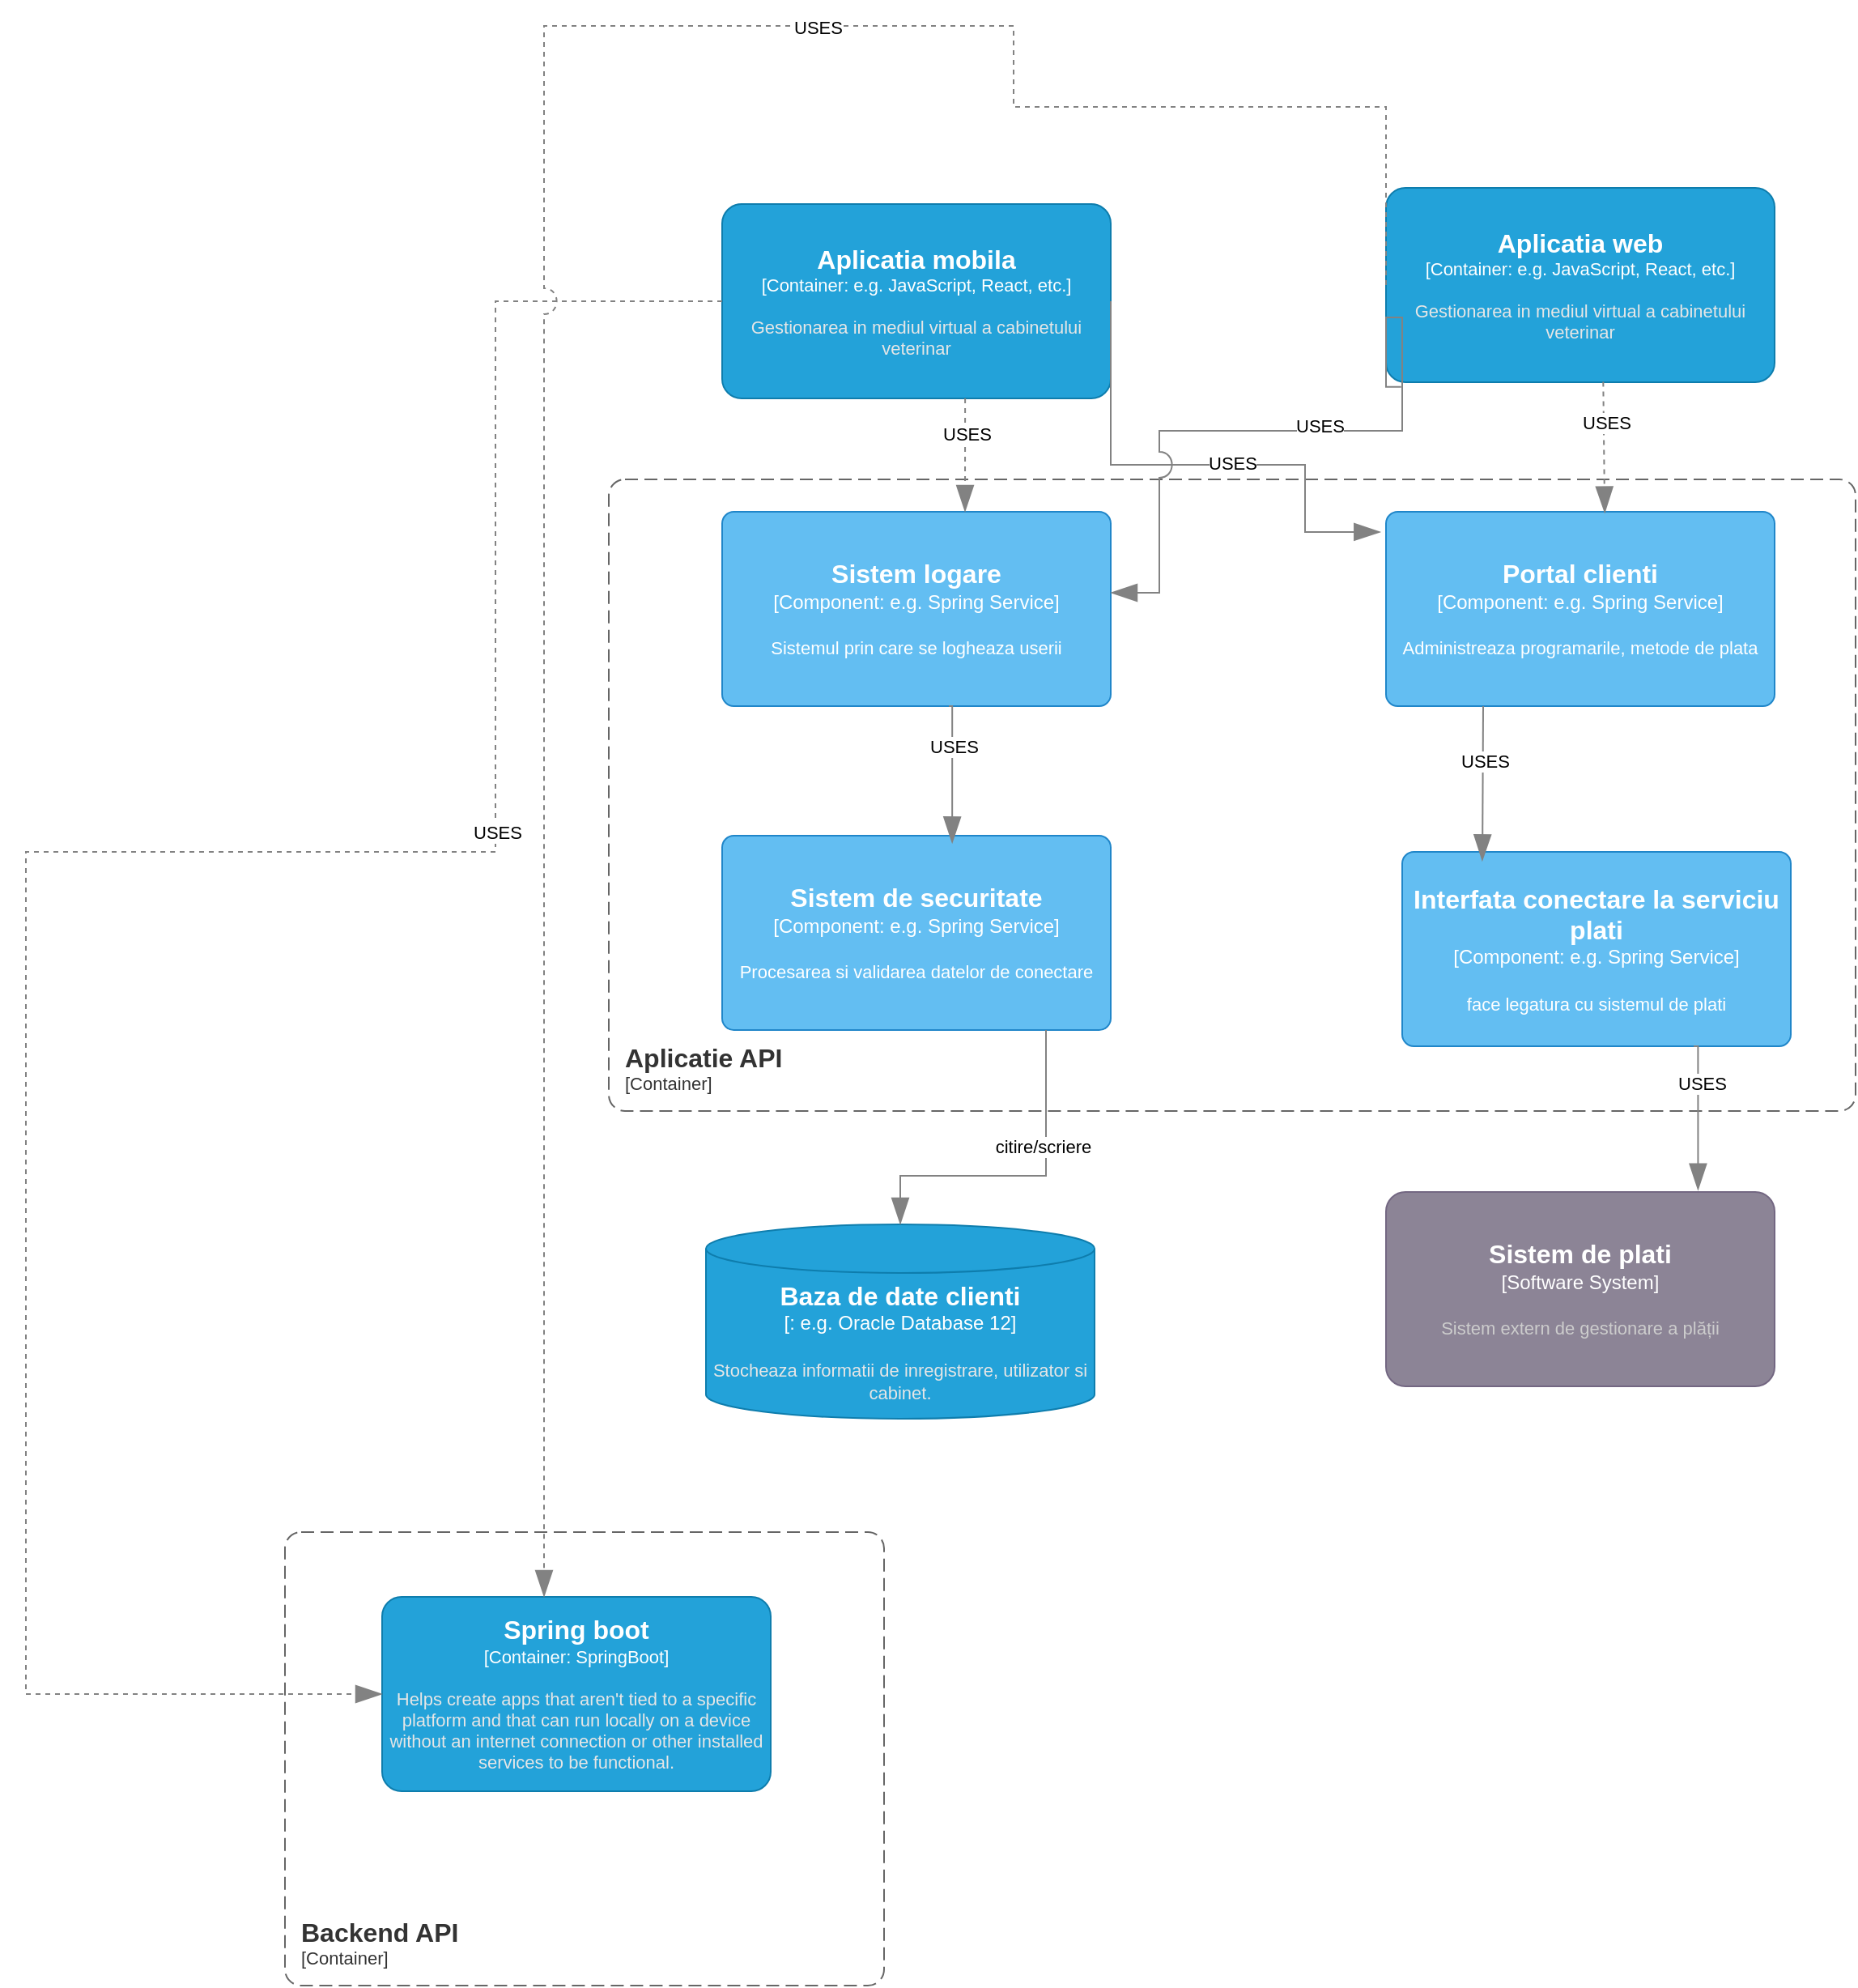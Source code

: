 <mxfile version="21.0.6" type="device"><diagram name="Page-1" id="Qb-Dbu8w8N_J9K4OtEb4"><mxGraphModel dx="2163" dy="1776" grid="1" gridSize="10" guides="1" tooltips="1" connect="1" arrows="1" fold="1" page="1" pageScale="1" pageWidth="850" pageHeight="1100" math="0" shadow="0"><root><mxCell id="0"/><mxCell id="1" parent="0"/><object placeholders="1" c4Name="Sistem de plati" c4Description="Sistem extern de gestionare a plății" label="&lt;font style=&quot;font-size: 16px&quot;&gt;&lt;b&gt;%c4Name%&lt;/b&gt;&lt;/font&gt;&lt;div&gt;[%c4Type%]&lt;/div&gt;&lt;br&gt;&lt;div&gt;&lt;font style=&quot;font-size: 11px&quot;&gt;&lt;font color=&quot;#cccccc&quot;&gt;%c4Description%&lt;/font&gt;&lt;/div&gt;" c4Type="Software System" id="mqJob1zET74bBLCsnJyh-12"><mxCell style="rounded=1;whiteSpace=wrap;html=1;labelBackgroundColor=none;fillColor=#8C8496;fontColor=#ffffff;align=center;arcSize=10;strokeColor=#736782;metaEdit=1;resizable=0;points=[[0.25,0,0],[0.5,0,0],[0.75,0,0],[1,0.25,0],[1,0.5,0],[1,0.75,0],[0.75,1,0],[0.5,1,0],[0.25,1,0],[0,0.75,0],[0,0.5,0],[0,0.25,0]];" parent="1" vertex="1"><mxGeometry x="50" y="360" width="240" height="120" as="geometry"/></mxCell></object><object placeholders="1" c4Name="Aplicatie API" c4Type="SystemScopeBoundary" c4Application="Container" label="&lt;font style=&quot;font-size: 16px&quot;&gt;&lt;b&gt;&lt;div style=&quot;text-align: left&quot;&gt;%c4Name%&lt;/div&gt;&lt;/b&gt;&lt;/font&gt;&lt;div style=&quot;text-align: left&quot;&gt;[%c4Application%]&lt;/div&gt;" id="wIFm1NLDeFWZIiylG-a5-1"><mxCell style="rounded=1;fontSize=11;whiteSpace=wrap;html=1;dashed=1;arcSize=20;fillColor=none;strokeColor=#666666;fontColor=#333333;labelBackgroundColor=none;align=left;verticalAlign=bottom;labelBorderColor=none;spacingTop=0;spacing=10;dashPattern=8 4;metaEdit=1;rotatable=0;perimeter=rectanglePerimeter;noLabel=0;labelPadding=0;allowArrows=0;connectable=0;expand=0;recursiveResize=0;editable=1;pointerEvents=0;absoluteArcSize=1;points=[[0.25,0,0],[0.5,0,0],[0.75,0,0],[1,0.25,0],[1,0.5,0],[1,0.75,0],[0.75,1,0],[0.5,1,0],[0.25,1,0],[0,0.75,0],[0,0.5,0],[0,0.25,0]];" parent="1" vertex="1"><mxGeometry x="-430" y="-80" width="770" height="390" as="geometry"/></mxCell></object><object placeholders="1" c4Name="Aplicatia web" c4Type="Container" c4Technology="e.g. JavaScript, React, etc." c4Description="Gestionarea in mediul virtual a cabinetului veterinar" label="&lt;font style=&quot;font-size: 16px&quot;&gt;&lt;b&gt;%c4Name%&lt;/b&gt;&lt;/font&gt;&lt;div&gt;[%c4Type%: %c4Technology%]&lt;/div&gt;&lt;br&gt;&lt;div&gt;&lt;font style=&quot;font-size: 11px&quot;&gt;&lt;font color=&quot;#E6E6E6&quot;&gt;%c4Description%&lt;/font&gt;&lt;/div&gt;" id="wIFm1NLDeFWZIiylG-a5-2"><mxCell style="rounded=1;whiteSpace=wrap;html=1;fontSize=11;labelBackgroundColor=none;fillColor=#23A2D9;fontColor=#ffffff;align=center;arcSize=10;strokeColor=#0E7DAD;metaEdit=1;resizable=0;points=[[0.25,0,0],[0.5,0,0],[0.75,0,0],[1,0.25,0],[1,0.5,0],[1,0.75,0],[0.75,1,0],[0.5,1,0],[0.25,1,0],[0,0.75,0],[0,0.5,0],[0,0.25,0]];" parent="1" vertex="1"><mxGeometry x="50" y="-260" width="240" height="120" as="geometry"/></mxCell></object><object placeholders="1" c4Type="Baza de date clienti" c4Container="" c4Technology="e.g. Oracle Database 12" c4Description="Stocheaza informatii de inregistrare, utilizator si cabinet. " label="&lt;font style=&quot;font-size: 16px&quot;&gt;&lt;b&gt;%c4Type%&lt;/b&gt;&lt;/font&gt;&lt;div&gt;[%c4Container%:&amp;nbsp;%c4Technology%]&lt;/div&gt;&lt;br&gt;&lt;div&gt;&lt;font style=&quot;font-size: 11px&quot;&gt;&lt;font color=&quot;#E6E6E6&quot;&gt;%c4Description%&lt;/font&gt;&lt;/div&gt;" id="wIFm1NLDeFWZIiylG-a5-5"><mxCell style="shape=cylinder3;size=15;whiteSpace=wrap;html=1;boundedLbl=1;rounded=0;labelBackgroundColor=none;fillColor=#23A2D9;fontSize=12;fontColor=#ffffff;align=center;strokeColor=#0E7DAD;metaEdit=1;points=[[0.5,0,0],[1,0.25,0],[1,0.5,0],[1,0.75,0],[0.5,1,0],[0,0.75,0],[0,0.5,0],[0,0.25,0]];resizable=0;" parent="1" vertex="1"><mxGeometry x="-370" y="380" width="240" height="120" as="geometry"/></mxCell></object><object placeholders="1" c4Name="Aplicatia mobila" c4Type="Container" c4Technology="e.g. JavaScript, React, etc." c4Description="Gestionarea in mediul virtual a cabinetului veterinar" label="&lt;font style=&quot;font-size: 16px&quot;&gt;&lt;b&gt;%c4Name%&lt;/b&gt;&lt;/font&gt;&lt;div&gt;[%c4Type%: %c4Technology%]&lt;/div&gt;&lt;br&gt;&lt;div&gt;&lt;font style=&quot;font-size: 11px&quot;&gt;&lt;font color=&quot;#E6E6E6&quot;&gt;%c4Description%&lt;/font&gt;&lt;/div&gt;" id="wIFm1NLDeFWZIiylG-a5-35"><mxCell style="rounded=1;whiteSpace=wrap;html=1;fontSize=11;labelBackgroundColor=none;fillColor=#23A2D9;fontColor=#ffffff;align=center;arcSize=10;strokeColor=#0E7DAD;metaEdit=1;resizable=0;points=[[0.25,0,0],[0.5,0,0],[0.75,0,0],[1,0.25,0],[1,0.5,0],[1,0.75,0],[0.75,1,0],[0.5,1,0],[0.25,1,0],[0,0.75,0],[0,0.5,0],[0,0.25,0]];" parent="1" vertex="1"><mxGeometry x="-360" y="-250" width="240" height="120" as="geometry"/></mxCell></object><object placeholders="1" c4Name="Portal clienti" c4Type="Component" c4Technology="e.g. Spring Service" c4Description="Administreaza programarile, metode de plata" label="&lt;font style=&quot;font-size: 16px&quot;&gt;&lt;b&gt;%c4Name%&lt;/b&gt;&lt;/font&gt;&lt;div&gt;[%c4Type%: %c4Technology%]&lt;/div&gt;&lt;br&gt;&lt;div&gt;&lt;font style=&quot;font-size: 11px&quot;&gt;%c4Description%&lt;/font&gt;&lt;/div&gt;" id="wIFm1NLDeFWZIiylG-a5-44"><mxCell style="rounded=1;whiteSpace=wrap;html=1;labelBackgroundColor=none;fillColor=#63BEF2;fontColor=#ffffff;align=center;arcSize=6;strokeColor=#2086C9;metaEdit=1;resizable=0;points=[[0.25,0,0],[0.5,0,0],[0.75,0,0],[1,0.25,0],[1,0.5,0],[1,0.75,0],[0.75,1,0],[0.5,1,0],[0.25,1,0],[0,0.75,0],[0,0.5,0],[0,0.25,0]];" parent="1" vertex="1"><mxGeometry x="50" y="-60" width="240" height="120" as="geometry"/></mxCell></object><object placeholders="1" c4Name="Sistem logare" c4Type="Component" c4Technology="e.g. Spring Service" c4Description="Sistemul prin care se logheaza userii" label="&lt;font style=&quot;font-size: 16px&quot;&gt;&lt;b&gt;%c4Name%&lt;/b&gt;&lt;/font&gt;&lt;div&gt;[%c4Type%: %c4Technology%]&lt;/div&gt;&lt;br&gt;&lt;div&gt;&lt;font style=&quot;font-size: 11px&quot;&gt;%c4Description%&lt;/font&gt;&lt;/div&gt;" id="wIFm1NLDeFWZIiylG-a5-45"><mxCell style="rounded=1;whiteSpace=wrap;html=1;labelBackgroundColor=none;fillColor=#63BEF2;fontColor=#ffffff;align=center;arcSize=6;strokeColor=#2086C9;metaEdit=1;resizable=0;points=[[0.25,0,0],[0.5,0,0],[0.75,0,0],[1,0.25,0],[1,0.5,0],[1,0.75,0],[0.75,1,0],[0.5,1,0],[0.25,1,0],[0,0.75,0],[0,0.5,0],[0,0.25,0]];" parent="1" vertex="1"><mxGeometry x="-360" y="-60" width="240" height="120" as="geometry"/></mxCell></object><object placeholders="1" c4Name="Sistem de securitate" c4Type="Component" c4Technology="e.g. Spring Service" c4Description="Procesarea si validarea datelor de conectare" label="&lt;font style=&quot;font-size: 16px&quot;&gt;&lt;b&gt;%c4Name%&lt;/b&gt;&lt;/font&gt;&lt;div&gt;[%c4Type%: %c4Technology%]&lt;/div&gt;&lt;br&gt;&lt;div&gt;&lt;font style=&quot;font-size: 11px&quot;&gt;%c4Description%&lt;/font&gt;&lt;/div&gt;" id="wIFm1NLDeFWZIiylG-a5-46"><mxCell style="rounded=1;whiteSpace=wrap;html=1;labelBackgroundColor=none;fillColor=#63BEF2;fontColor=#ffffff;align=center;arcSize=6;strokeColor=#2086C9;metaEdit=1;resizable=0;points=[[0.25,0,0],[0.5,0,0],[0.75,0,0],[1,0.25,0],[1,0.5,0],[1,0.75,0],[0.75,1,0],[0.5,1,0],[0.25,1,0],[0,0.75,0],[0,0.5,0],[0,0.25,0]];" parent="1" vertex="1"><mxGeometry x="-360" y="140" width="240" height="120" as="geometry"/></mxCell></object><object placeholders="1" c4Type="Relationship" id="wIFm1NLDeFWZIiylG-a5-47"><mxCell style="endArrow=blockThin;html=1;fontSize=10;fontColor=#404040;strokeWidth=1;endFill=1;strokeColor=#828282;elbow=vertical;metaEdit=1;endSize=14;startSize=14;jumpStyle=arc;jumpSize=16;rounded=0;edgeStyle=orthogonalEdgeStyle;entryX=0.592;entryY=0.039;entryDx=0;entryDy=0;entryPerimeter=0;" parent="1" target="wIFm1NLDeFWZIiylG-a5-46" edge="1"><mxGeometry width="240" relative="1" as="geometry"><mxPoint x="-220" y="60" as="sourcePoint"/><mxPoint x="10" y="200" as="targetPoint"/><Array as="points"><mxPoint x="-218" y="60"/></Array></mxGeometry></mxCell></object><mxCell id="wIFm1NLDeFWZIiylG-a5-48" value="USES" style="edgeLabel;html=1;align=center;verticalAlign=middle;resizable=0;points=[];" parent="wIFm1NLDeFWZIiylG-a5-47" connectable="0" vertex="1"><mxGeometry x="-0.38" y="1" relative="1" as="geometry"><mxPoint as="offset"/></mxGeometry></mxCell><object placeholders="1" c4Name="Interfata conectare la serviciu plati" c4Type="Component" c4Technology="e.g. Spring Service" c4Description="face legatura cu sistemul de plati " label="&lt;font style=&quot;font-size: 16px&quot;&gt;&lt;b&gt;%c4Name%&lt;/b&gt;&lt;/font&gt;&lt;div&gt;[%c4Type%: %c4Technology%]&lt;/div&gt;&lt;br&gt;&lt;div&gt;&lt;font style=&quot;font-size: 11px&quot;&gt;%c4Description%&lt;/font&gt;&lt;/div&gt;" id="wIFm1NLDeFWZIiylG-a5-49"><mxCell style="rounded=1;whiteSpace=wrap;html=1;labelBackgroundColor=none;fillColor=#63BEF2;fontColor=#ffffff;align=center;arcSize=6;strokeColor=#2086C9;metaEdit=1;resizable=0;points=[[0.25,0,0],[0.5,0,0],[0.75,0,0],[1,0.25,0],[1,0.5,0],[1,0.75,0],[0.75,1,0],[0.5,1,0],[0.25,1,0],[0,0.75,0],[0,0.5,0],[0,0.25,0]];" parent="1" vertex="1"><mxGeometry x="60" y="150" width="240" height="120" as="geometry"/></mxCell></object><object placeholders="1" c4Type="Relationship" id="wIFm1NLDeFWZIiylG-a5-50"><mxCell style="endArrow=blockThin;html=1;fontSize=10;fontColor=#404040;strokeWidth=1;endFill=1;strokeColor=#828282;elbow=vertical;metaEdit=1;endSize=14;startSize=14;jumpStyle=arc;jumpSize=16;rounded=0;edgeStyle=orthogonalEdgeStyle;exitX=0.25;exitY=1;exitDx=0;exitDy=0;exitPerimeter=0;entryX=0.206;entryY=0.047;entryDx=0;entryDy=0;entryPerimeter=0;" parent="1" source="wIFm1NLDeFWZIiylG-a5-44" target="wIFm1NLDeFWZIiylG-a5-49" edge="1"><mxGeometry width="240" relative="1" as="geometry"><mxPoint x="-140" y="100" as="sourcePoint"/><mxPoint x="100" y="100" as="targetPoint"/><Array as="points"><mxPoint x="109" y="103"/></Array></mxGeometry></mxCell></object><mxCell id="wIFm1NLDeFWZIiylG-a5-51" value="USES" style="edgeLabel;html=1;align=center;verticalAlign=middle;resizable=0;points=[];" parent="wIFm1NLDeFWZIiylG-a5-50" connectable="0" vertex="1"><mxGeometry x="-0.278" y="1" relative="1" as="geometry"><mxPoint y="-1" as="offset"/></mxGeometry></mxCell><object placeholders="1" c4Type="Relationship" id="wIFm1NLDeFWZIiylG-a5-52"><mxCell style="endArrow=blockThin;html=1;fontSize=10;fontColor=#404040;strokeWidth=1;endFill=1;strokeColor=#828282;elbow=vertical;metaEdit=1;endSize=14;startSize=14;jumpStyle=arc;jumpSize=16;rounded=0;edgeStyle=orthogonalEdgeStyle;" parent="1" target="wIFm1NLDeFWZIiylG-a5-5" edge="1"><mxGeometry width="240" relative="1" as="geometry"><mxPoint x="-160" y="260" as="sourcePoint"/><mxPoint x="40" y="350" as="targetPoint"/><Array as="points"><mxPoint x="-160" y="350"/><mxPoint x="-250" y="350"/></Array></mxGeometry></mxCell></object><mxCell id="wIFm1NLDeFWZIiylG-a5-53" value="citire/scriere" style="edgeLabel;html=1;align=center;verticalAlign=middle;resizable=0;points=[];" parent="wIFm1NLDeFWZIiylG-a5-52" connectable="0" vertex="1"><mxGeometry x="-0.307" y="-2" relative="1" as="geometry"><mxPoint y="-1" as="offset"/></mxGeometry></mxCell><object placeholders="1" c4Type="Relationship" id="wIFm1NLDeFWZIiylG-a5-54"><mxCell style="endArrow=blockThin;html=1;fontSize=10;fontColor=#404040;strokeWidth=1;endFill=1;strokeColor=#828282;elbow=vertical;metaEdit=1;endSize=14;startSize=14;jumpStyle=arc;jumpSize=16;rounded=0;edgeStyle=orthogonalEdgeStyle;exitX=0.75;exitY=1;exitDx=0;exitDy=0;exitPerimeter=0;entryX=0.803;entryY=-0.009;entryDx=0;entryDy=0;entryPerimeter=0;" parent="1" source="wIFm1NLDeFWZIiylG-a5-49" target="mqJob1zET74bBLCsnJyh-12" edge="1"><mxGeometry width="240" relative="1" as="geometry"><mxPoint x="340" y="260" as="sourcePoint"/><mxPoint x="580" y="260" as="targetPoint"/><Array as="points"><mxPoint x="243" y="270"/></Array></mxGeometry></mxCell></object><mxCell id="wIFm1NLDeFWZIiylG-a5-55" value="USES" style="edgeLabel;html=1;align=center;verticalAlign=middle;resizable=0;points=[];" parent="wIFm1NLDeFWZIiylG-a5-54" connectable="0" vertex="1"><mxGeometry x="-0.444" y="2" relative="1" as="geometry"><mxPoint as="offset"/></mxGeometry></mxCell><object placeholders="1" c4Type="Relationship" id="wIFm1NLDeFWZIiylG-a5-56"><mxCell style="endArrow=blockThin;html=1;fontSize=10;fontColor=#404040;strokeWidth=1;endFill=1;strokeColor=#828282;elbow=vertical;metaEdit=1;endSize=14;startSize=14;jumpStyle=arc;jumpSize=16;rounded=0;edgeStyle=orthogonalEdgeStyle;dashed=1;" parent="1" edge="1"><mxGeometry width="240" relative="1" as="geometry"><mxPoint x="-209.93" y="-130" as="sourcePoint"/><mxPoint x="-210" y="-60" as="targetPoint"/><Array as="points"><mxPoint x="-210" y="-120"/><mxPoint x="-210" y="-120"/></Array></mxGeometry></mxCell></object><mxCell id="wIFm1NLDeFWZIiylG-a5-57" value="USES" style="edgeLabel;html=1;align=center;verticalAlign=middle;resizable=0;points=[];" parent="wIFm1NLDeFWZIiylG-a5-56" connectable="0" vertex="1"><mxGeometry x="-0.38" y="1" relative="1" as="geometry"><mxPoint as="offset"/></mxGeometry></mxCell><object placeholders="1" c4Type="Relationship" id="wIFm1NLDeFWZIiylG-a5-62"><mxCell style="endArrow=blockThin;html=1;fontSize=10;fontColor=#404040;strokeWidth=1;endFill=1;strokeColor=#828282;elbow=vertical;metaEdit=1;endSize=14;startSize=14;jumpStyle=arc;jumpSize=16;rounded=0;edgeStyle=orthogonalEdgeStyle;exitX=0.559;exitY=0.998;exitDx=0;exitDy=0;exitPerimeter=0;entryX=0.563;entryY=0.007;entryDx=0;entryDy=0;entryPerimeter=0;dashed=1;" parent="1" source="wIFm1NLDeFWZIiylG-a5-2" target="wIFm1NLDeFWZIiylG-a5-44" edge="1"><mxGeometry width="240" relative="1" as="geometry"><mxPoint x="420" y="-220" as="sourcePoint"/><mxPoint x="480" y="30" as="targetPoint"/><Array as="points"><mxPoint x="184" y="-120"/></Array></mxGeometry></mxCell></object><mxCell id="wIFm1NLDeFWZIiylG-a5-63" value="USES" style="edgeLabel;html=1;align=center;verticalAlign=middle;resizable=0;points=[];" parent="wIFm1NLDeFWZIiylG-a5-62" connectable="0" vertex="1"><mxGeometry x="-0.38" y="1" relative="1" as="geometry"><mxPoint as="offset"/></mxGeometry></mxCell><object placeholders="1" c4Type="Relationship" id="wIFm1NLDeFWZIiylG-a5-66"><mxCell style="endArrow=blockThin;html=1;fontSize=10;fontColor=#404040;strokeWidth=1;endFill=1;strokeColor=#828282;elbow=vertical;metaEdit=1;endSize=14;startSize=14;jumpStyle=arc;jumpSize=16;rounded=0;edgeStyle=orthogonalEdgeStyle;exitX=1;exitY=0.5;exitDx=0;exitDy=0;exitPerimeter=0;entryX=-0.014;entryY=0.104;entryDx=0;entryDy=0;entryPerimeter=0;" parent="1" source="wIFm1NLDeFWZIiylG-a5-35" target="wIFm1NLDeFWZIiylG-a5-44" edge="1"><mxGeometry width="240" relative="1" as="geometry"><mxPoint x="194" y="-130" as="sourcePoint"/><mxPoint y="-10" as="targetPoint"/><Array as="points"><mxPoint x="-120" y="-89"/><mxPoint y="-89"/><mxPoint y="-47"/></Array></mxGeometry></mxCell></object><mxCell id="wIFm1NLDeFWZIiylG-a5-67" value="USES" style="edgeLabel;html=1;align=center;verticalAlign=middle;resizable=0;points=[];" parent="wIFm1NLDeFWZIiylG-a5-66" connectable="0" vertex="1"><mxGeometry x="-0.38" y="1" relative="1" as="geometry"><mxPoint x="74" y="4" as="offset"/></mxGeometry></mxCell><object placeholders="1" c4Type="Relationship" id="wIFm1NLDeFWZIiylG-a5-68"><mxCell style="endArrow=blockThin;html=1;fontSize=10;fontColor=#404040;strokeWidth=1;endFill=1;strokeColor=#828282;elbow=vertical;metaEdit=1;endSize=14;startSize=14;jumpStyle=arc;jumpSize=16;rounded=0;edgeStyle=orthogonalEdgeStyle;exitX=0.039;exitY=1.024;exitDx=0;exitDy=0;exitPerimeter=0;" parent="1" source="wIFm1NLDeFWZIiylG-a5-2" edge="1"><mxGeometry width="240" relative="1" as="geometry"><mxPoint x="-110" y="-180" as="sourcePoint"/><mxPoint x="-120" y="-10" as="targetPoint"/><Array as="points"><mxPoint x="50" y="-137"/><mxPoint x="50" y="-180"/><mxPoint x="60" y="-180"/><mxPoint x="60" y="-110"/><mxPoint x="-90" y="-110"/><mxPoint x="-90" y="-10"/></Array></mxGeometry></mxCell></object><mxCell id="wIFm1NLDeFWZIiylG-a5-70" value="USES" style="edgeLabel;html=1;align=center;verticalAlign=middle;resizable=0;points=[];" parent="wIFm1NLDeFWZIiylG-a5-68" connectable="0" vertex="1"><mxGeometry x="-0.108" y="-3" relative="1" as="geometry"><mxPoint as="offset"/></mxGeometry></mxCell><object placeholders="1" c4Name="Backend API" c4Application="Container" label="&lt;font style=&quot;font-size: 16px&quot;&gt;&lt;b&gt;&lt;div style=&quot;text-align: left&quot;&gt;%c4Name%&lt;/div&gt;&lt;/b&gt;&lt;/font&gt;&lt;div style=&quot;text-align: left&quot;&gt;[%c4Application%]&lt;/div&gt;" id="7rMaW7WiSqPInMQhGO-b-1"><mxCell style="rounded=1;fontSize=11;whiteSpace=wrap;html=1;dashed=1;arcSize=20;fillColor=none;strokeColor=#666666;fontColor=#333333;labelBackgroundColor=none;align=left;verticalAlign=bottom;labelBorderColor=none;spacingTop=0;spacing=10;dashPattern=8 4;metaEdit=1;rotatable=0;perimeter=rectanglePerimeter;noLabel=0;labelPadding=0;allowArrows=0;connectable=0;expand=0;recursiveResize=0;editable=1;pointerEvents=0;absoluteArcSize=1;points=[[0.25,0,0],[0.5,0,0],[0.75,0,0],[1,0.25,0],[1,0.5,0],[1,0.75,0],[0.75,1,0],[0.5,1,0],[0.25,1,0],[0,0.75,0],[0,0.5,0],[0,0.25,0]];" vertex="1" parent="1"><mxGeometry x="-630" y="570" width="370" height="280" as="geometry"/></mxCell></object><object placeholders="1" c4Name="Spring boot" c4Type="Container" c4Technology="SpringBoot" c4Description="Helps create apps that aren't tied to a specific platform and that can run locally on a device without an internet connection or other installed services to be functional." label="&lt;font style=&quot;font-size: 16px&quot;&gt;&lt;b&gt;%c4Name%&lt;/b&gt;&lt;/font&gt;&lt;div&gt;[%c4Type%: %c4Technology%]&lt;/div&gt;&lt;br&gt;&lt;div&gt;&lt;font style=&quot;font-size: 11px&quot;&gt;&lt;font color=&quot;#E6E6E6&quot;&gt;%c4Description%&lt;/font&gt;&lt;/div&gt;" id="7rMaW7WiSqPInMQhGO-b-2"><mxCell style="rounded=1;whiteSpace=wrap;html=1;fontSize=11;labelBackgroundColor=none;fillColor=#23A2D9;fontColor=#ffffff;align=center;arcSize=10;strokeColor=#0E7DAD;metaEdit=1;resizable=0;points=[[0.25,0,0],[0.5,0,0],[0.75,0,0],[1,0.25,0],[1,0.5,0],[1,0.75,0],[0.75,1,0],[0.5,1,0],[0.25,1,0],[0,0.75,0],[0,0.5,0],[0,0.25,0]];" vertex="1" parent="1"><mxGeometry x="-570" y="610" width="240" height="120" as="geometry"/></mxCell></object><object placeholders="1" c4Type="Relationship" id="7rMaW7WiSqPInMQhGO-b-5"><mxCell style="endArrow=blockThin;html=1;fontSize=10;fontColor=#404040;strokeWidth=1;endFill=1;strokeColor=#828282;elbow=vertical;metaEdit=1;endSize=14;startSize=14;jumpStyle=arc;jumpSize=16;rounded=0;edgeStyle=orthogonalEdgeStyle;dashed=1;exitX=0;exitY=0.5;exitDx=0;exitDy=0;exitPerimeter=0;entryX=0;entryY=0.5;entryDx=0;entryDy=0;entryPerimeter=0;" edge="1" parent="1" source="wIFm1NLDeFWZIiylG-a5-35" target="7rMaW7WiSqPInMQhGO-b-2"><mxGeometry width="240" relative="1" as="geometry"><mxPoint x="-399.93" y="-170" as="sourcePoint"/><mxPoint x="-550" y="301.0" as="targetPoint"/><Array as="points"><mxPoint x="-500" y="-190"/><mxPoint x="-500" y="150"/><mxPoint x="-790" y="150"/><mxPoint x="-790" y="670"/></Array></mxGeometry></mxCell></object><mxCell id="7rMaW7WiSqPInMQhGO-b-6" value="USES" style="edgeLabel;html=1;align=center;verticalAlign=middle;resizable=0;points=[];" connectable="0" vertex="1" parent="7rMaW7WiSqPInMQhGO-b-5"><mxGeometry x="-0.38" y="1" relative="1" as="geometry"><mxPoint as="offset"/></mxGeometry></mxCell><object placeholders="1" c4Type="Relationship" id="7rMaW7WiSqPInMQhGO-b-9"><mxCell style="endArrow=blockThin;html=1;fontSize=10;fontColor=#404040;strokeWidth=1;endFill=1;strokeColor=#828282;elbow=vertical;metaEdit=1;endSize=14;startSize=14;jumpStyle=arc;jumpSize=16;rounded=0;edgeStyle=orthogonalEdgeStyle;dashed=1;exitX=0;exitY=0.5;exitDx=0;exitDy=0;exitPerimeter=0;" edge="1" parent="1" source="wIFm1NLDeFWZIiylG-a5-2"><mxGeometry width="240" relative="1" as="geometry"><mxPoint x="-179.93" y="-100" as="sourcePoint"/><mxPoint x="-470" y="610" as="targetPoint"/><Array as="points"><mxPoint x="50" y="-310"/><mxPoint x="-180" y="-310"/><mxPoint x="-180" y="-360"/></Array></mxGeometry></mxCell></object><mxCell id="7rMaW7WiSqPInMQhGO-b-10" value="USES" style="edgeLabel;html=1;align=center;verticalAlign=middle;resizable=0;points=[];" connectable="0" vertex="1" parent="7rMaW7WiSqPInMQhGO-b-9"><mxGeometry x="-0.38" y="1" relative="1" as="geometry"><mxPoint as="offset"/></mxGeometry></mxCell></root></mxGraphModel></diagram></mxfile>